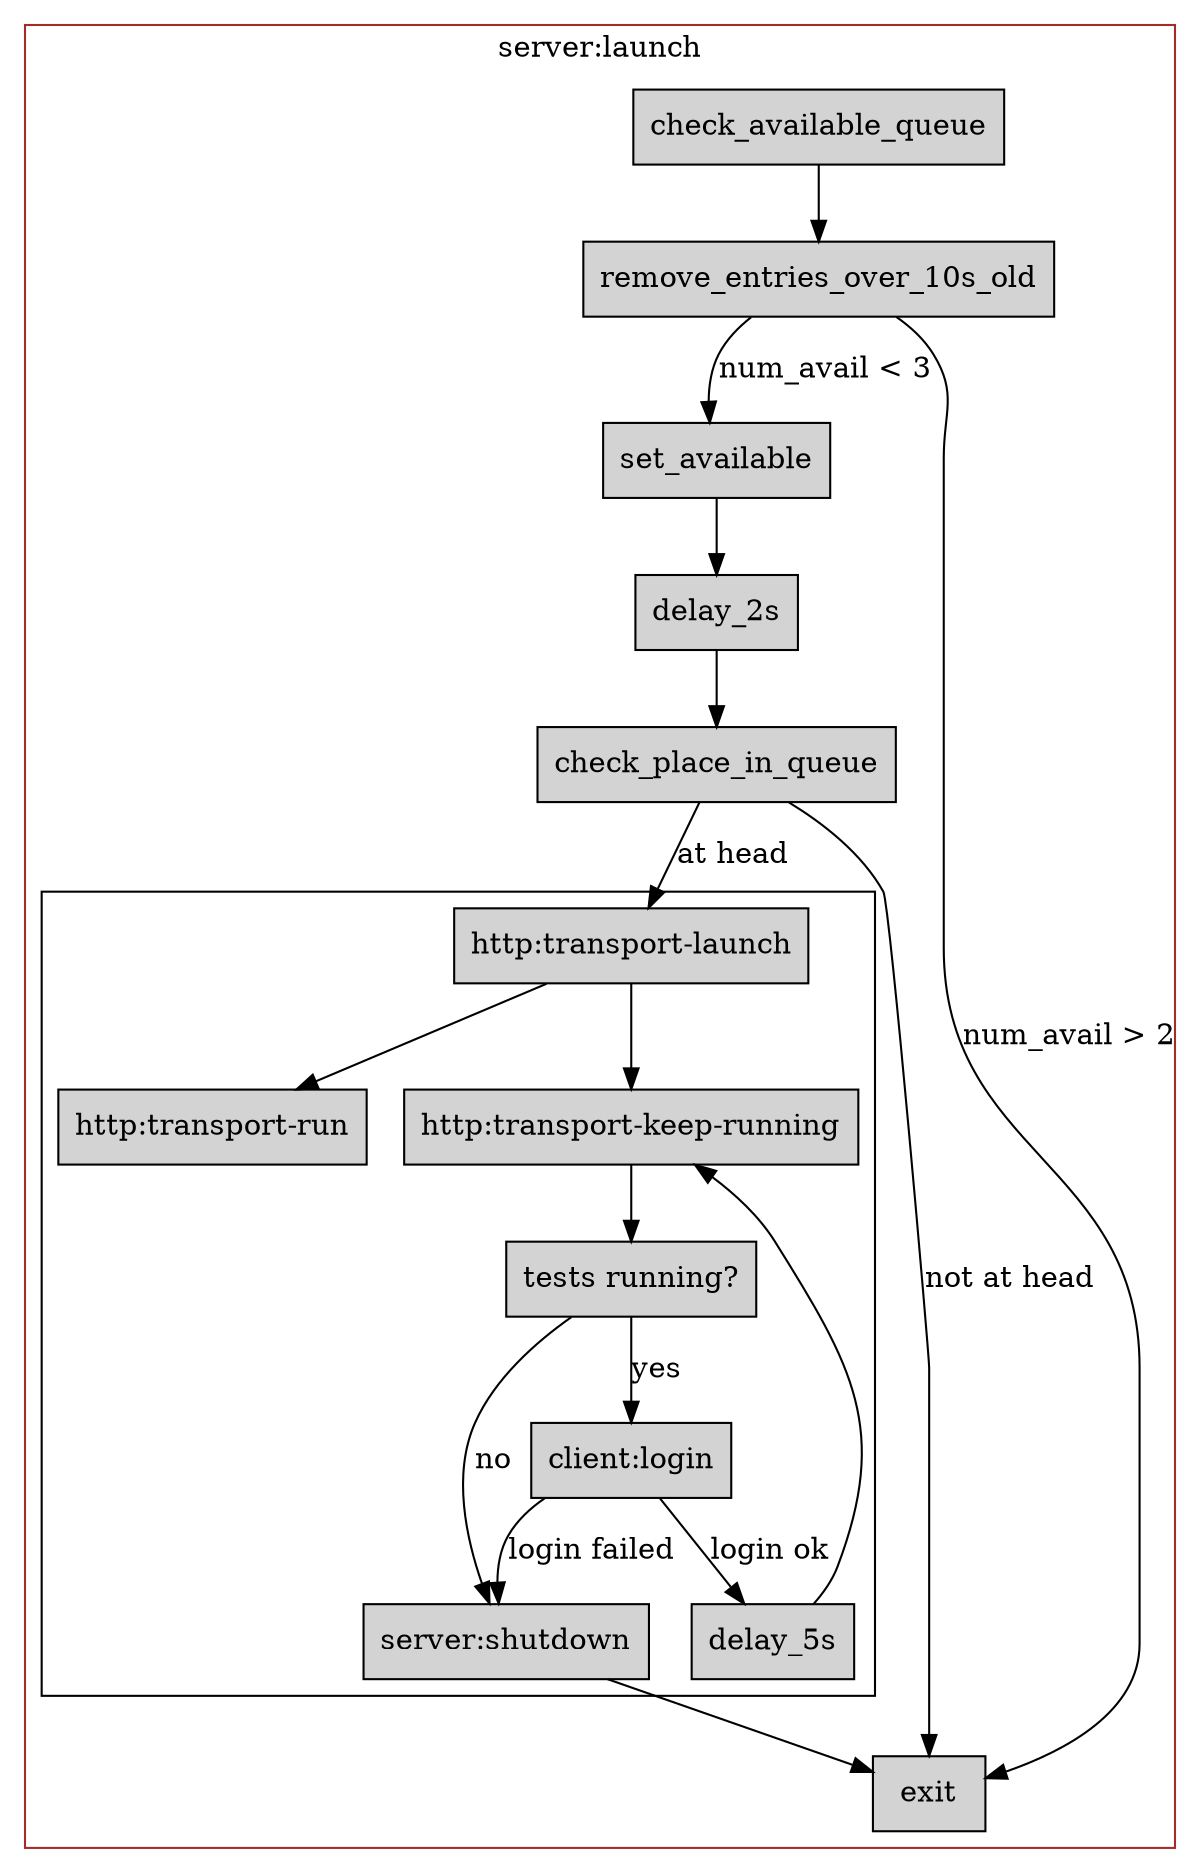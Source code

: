 digraph G {

    subgraph cluster_1 {
        node [style=filled,shape=box];

	check_available_queue       -> remove_entries_over_10s_old;
	remove_entries_over_10s_old -> set_available [label="num_avail < 3"];
	remove_entries_over_10s_old -> exit [label="num_avail > 2"];

	set_available               -> delay_2s;
	delay_2s          -> check_place_in_queue;

	check_place_in_queue        -> "http:transport-launch" [label="at head"];
	check_place_in_queue        -> exit [label="not at head"];

	"client:login"              -> "server:shutdown" [label="login failed"];
	"server:shutdown"           -> exit;	

	subgraph cluster_2 {
		"http:transport-launch"       -> "http:transport-run";
		"http:transport-launch"       -> "http:transport-keep-running";

		"http:transport-keep-running" -> "tests running?";
		"tests running?"              -> "client:login" [label=yes];
		"tests running?"              -> "server:shutdown" [label=no];
		"client:login"                -> delay_5s [label="login ok"];
		delay_5s                      -> "http:transport-keep-running";
	}

	// start_server -> "server_running?";
	// "server_running?" -> set_available [label="no"];
	// "server_running?" -> delay_2s [label="yes"];
	// delay_2s -> "still_running?";
	// "still_running?" -> ping_server [label=yes];
	// "still_running?" -> set_available [label=no];
	// ping_server -> exit [label=alive];
	// ping_server -> remove_server_record [label=dead];
	// remove_server_record -> set_available;
	// set_available -> avail_delay [label="delay 3s"];
	// avail_delay -> "first_in_queue?";
	// 
	// "first_in_queue?" -> set_running [label=yes];
	// set_running -> get_next_port -> handle_requests;
	// "first_in_queue?" -> "dead_entry_in_queue?" [label=no];
	// "dead_entry_in_queue?" -> "server_running?" [label=no];
	// "dead_entry_in_queue?" -> "remove_dead_entries" [label=yes];
	// remove_dead_entries -> "server_running?";
	// 
	// handle_requests -> start_shutdown [label="no traffic\nno running tests"];
	// handle_requests -> shutdown_request;
	// start_shutdown -> shutdown_delay;
	// shutdown_request -> shutdown_delay;
	// shutdown_delay -> exit;
	
        label = "server:launch";
        color=brown;
    }

//     client_start_server -> start_server;
//     handle_requests -> read_write;
//     read_write -> handle_requests;
}
